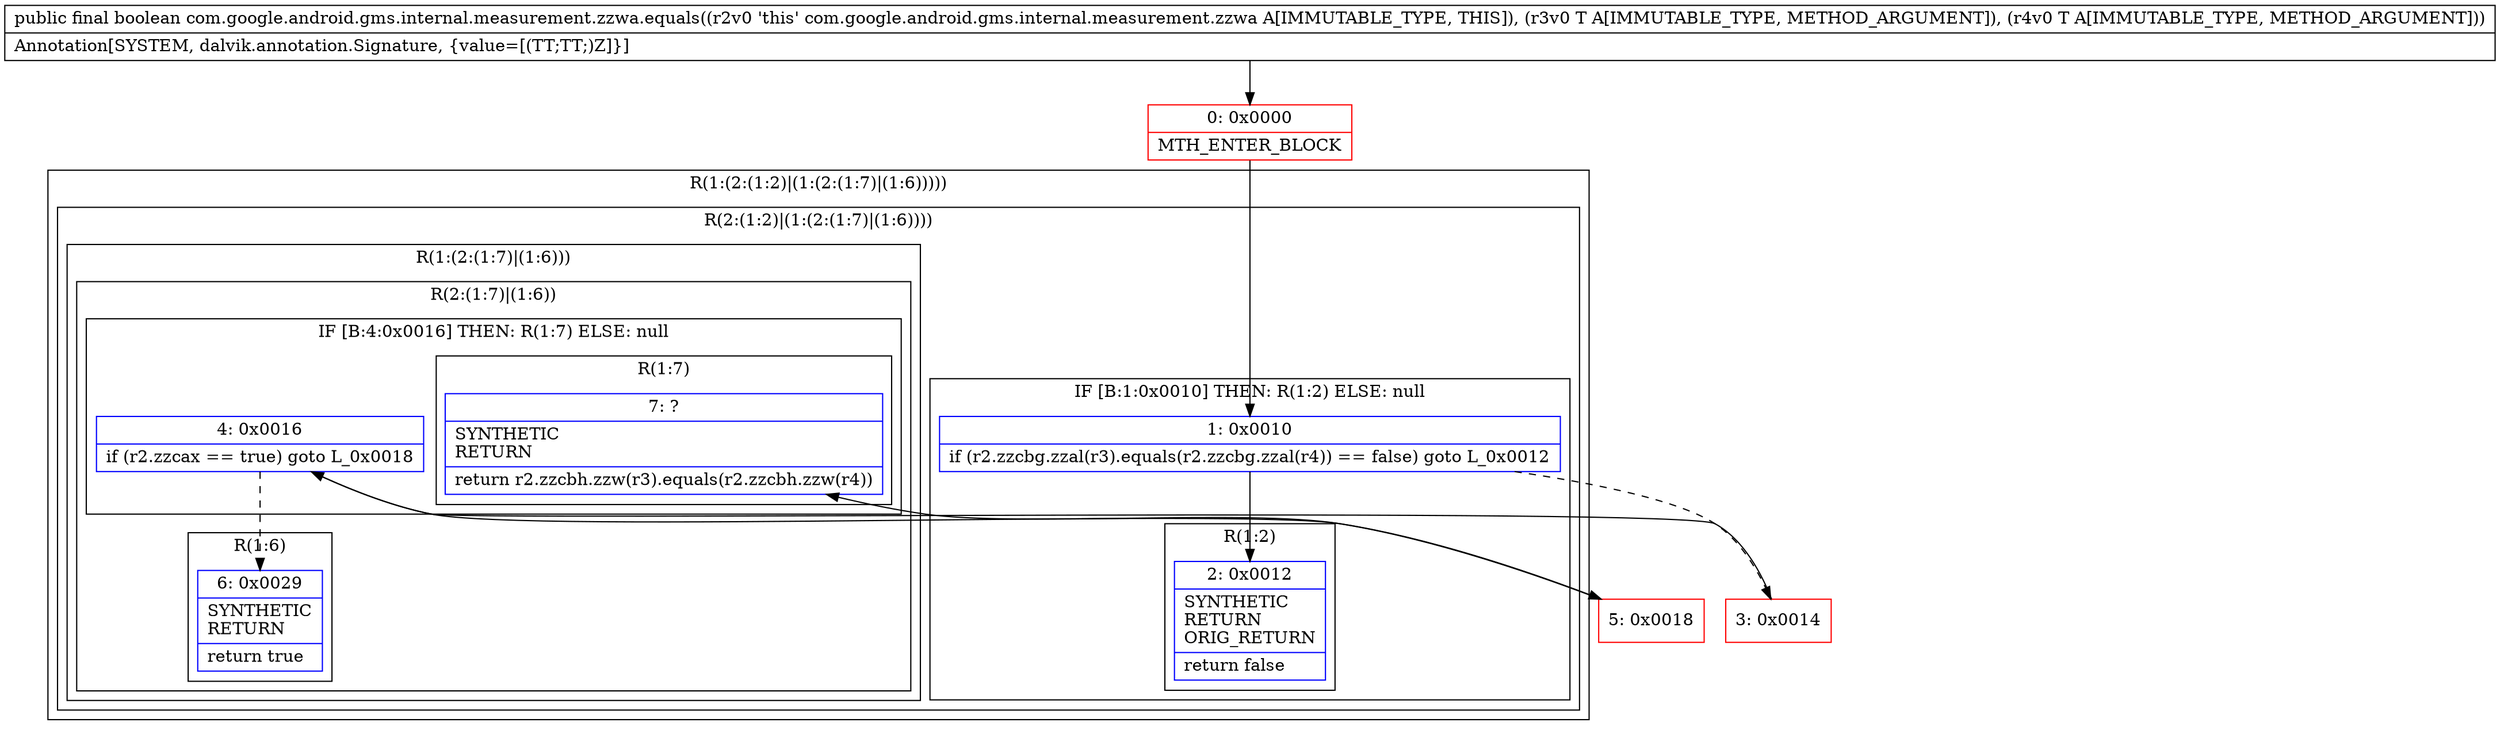 digraph "CFG forcom.google.android.gms.internal.measurement.zzwa.equals(Ljava\/lang\/Object;Ljava\/lang\/Object;)Z" {
subgraph cluster_Region_568106887 {
label = "R(1:(2:(1:2)|(1:(2:(1:7)|(1:6)))))";
node [shape=record,color=blue];
subgraph cluster_Region_1463781124 {
label = "R(2:(1:2)|(1:(2:(1:7)|(1:6))))";
node [shape=record,color=blue];
subgraph cluster_IfRegion_1149143375 {
label = "IF [B:1:0x0010] THEN: R(1:2) ELSE: null";
node [shape=record,color=blue];
Node_1 [shape=record,label="{1\:\ 0x0010|if (r2.zzcbg.zzal(r3).equals(r2.zzcbg.zzal(r4)) == false) goto L_0x0012\l}"];
subgraph cluster_Region_1294610332 {
label = "R(1:2)";
node [shape=record,color=blue];
Node_2 [shape=record,label="{2\:\ 0x0012|SYNTHETIC\lRETURN\lORIG_RETURN\l|return false\l}"];
}
}
subgraph cluster_Region_139436313 {
label = "R(1:(2:(1:7)|(1:6)))";
node [shape=record,color=blue];
subgraph cluster_Region_602079411 {
label = "R(2:(1:7)|(1:6))";
node [shape=record,color=blue];
subgraph cluster_IfRegion_333959537 {
label = "IF [B:4:0x0016] THEN: R(1:7) ELSE: null";
node [shape=record,color=blue];
Node_4 [shape=record,label="{4\:\ 0x0016|if (r2.zzcax == true) goto L_0x0018\l}"];
subgraph cluster_Region_263019102 {
label = "R(1:7)";
node [shape=record,color=blue];
Node_7 [shape=record,label="{7\:\ ?|SYNTHETIC\lRETURN\l|return r2.zzcbh.zzw(r3).equals(r2.zzcbh.zzw(r4))\l}"];
}
}
subgraph cluster_Region_2057266651 {
label = "R(1:6)";
node [shape=record,color=blue];
Node_6 [shape=record,label="{6\:\ 0x0029|SYNTHETIC\lRETURN\l|return true\l}"];
}
}
}
}
}
Node_0 [shape=record,color=red,label="{0\:\ 0x0000|MTH_ENTER_BLOCK\l}"];
Node_3 [shape=record,color=red,label="{3\:\ 0x0014}"];
Node_5 [shape=record,color=red,label="{5\:\ 0x0018}"];
MethodNode[shape=record,label="{public final boolean com.google.android.gms.internal.measurement.zzwa.equals((r2v0 'this' com.google.android.gms.internal.measurement.zzwa A[IMMUTABLE_TYPE, THIS]), (r3v0 T A[IMMUTABLE_TYPE, METHOD_ARGUMENT]), (r4v0 T A[IMMUTABLE_TYPE, METHOD_ARGUMENT]))  | Annotation[SYSTEM, dalvik.annotation.Signature, \{value=[(TT;TT;)Z]\}]\l}"];
MethodNode -> Node_0;
Node_1 -> Node_2;
Node_1 -> Node_3[style=dashed];
Node_4 -> Node_5;
Node_4 -> Node_6[style=dashed];
Node_0 -> Node_1;
Node_3 -> Node_4;
Node_5 -> Node_7;
}

